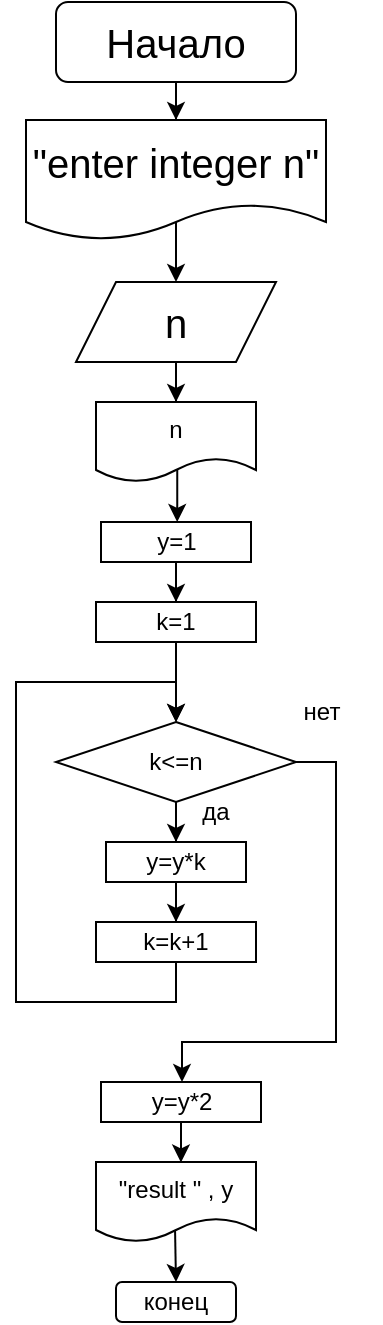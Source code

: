 <mxfile version="15.7.4" type="github">
  <diagram id="C5RBs43oDa-KdzZeNtuy" name="Page-1">
    <mxGraphModel dx="1422" dy="832" grid="1" gridSize="20" guides="1" tooltips="1" connect="1" arrows="1" fold="1" page="1" pageScale="1" pageWidth="827" pageHeight="1169" math="0" shadow="0">
      <root>
        <mxCell id="WIyWlLk6GJQsqaUBKTNV-0" />
        <mxCell id="WIyWlLk6GJQsqaUBKTNV-1" parent="WIyWlLk6GJQsqaUBKTNV-0" />
        <mxCell id="jqMBBB5dmKakG8RYjpE1-1" value="" style="edgeStyle=orthogonalEdgeStyle;rounded=0;orthogonalLoop=1;jettySize=auto;html=1;" parent="WIyWlLk6GJQsqaUBKTNV-1" source="WIyWlLk6GJQsqaUBKTNV-3" target="gnqvZzanWuQr_gzrarPM-1" edge="1">
          <mxGeometry relative="1" as="geometry" />
        </mxCell>
        <mxCell id="WIyWlLk6GJQsqaUBKTNV-3" value="&lt;font style=&quot;font-size: 20px&quot;&gt;Начало&lt;/font&gt;" style="rounded=1;whiteSpace=wrap;html=1;fontSize=12;glass=0;strokeWidth=1;shadow=0;" parent="WIyWlLk6GJQsqaUBKTNV-1" vertex="1">
          <mxGeometry x="160" y="80" width="120" height="40" as="geometry" />
        </mxCell>
        <mxCell id="jqMBBB5dmKakG8RYjpE1-4" value="" style="edgeStyle=orthogonalEdgeStyle;rounded=0;orthogonalLoop=1;jettySize=auto;html=1;" parent="WIyWlLk6GJQsqaUBKTNV-1" source="gnqvZzanWuQr_gzrarPM-0" target="jqMBBB5dmKakG8RYjpE1-3" edge="1">
          <mxGeometry relative="1" as="geometry" />
        </mxCell>
        <mxCell id="gnqvZzanWuQr_gzrarPM-0" value="&lt;span style=&quot;font-size: 20px&quot;&gt;n&lt;/span&gt;" style="shape=parallelogram;perimeter=parallelogramPerimeter;whiteSpace=wrap;html=1;fixedSize=1;" parent="WIyWlLk6GJQsqaUBKTNV-1" vertex="1">
          <mxGeometry x="170" y="220" width="100" height="40" as="geometry" />
        </mxCell>
        <mxCell id="jqMBBB5dmKakG8RYjpE1-2" value="" style="edgeStyle=orthogonalEdgeStyle;rounded=0;orthogonalLoop=1;jettySize=auto;html=1;exitX=0.5;exitY=0.667;exitDx=0;exitDy=0;exitPerimeter=0;" parent="WIyWlLk6GJQsqaUBKTNV-1" source="gnqvZzanWuQr_gzrarPM-1" target="gnqvZzanWuQr_gzrarPM-0" edge="1">
          <mxGeometry relative="1" as="geometry" />
        </mxCell>
        <mxCell id="gnqvZzanWuQr_gzrarPM-1" value="&lt;font style=&quot;font-size: 20px&quot;&gt;&quot;enter integer n&quot;&lt;/font&gt;" style="shape=document;whiteSpace=wrap;html=1;boundedLbl=1;" parent="WIyWlLk6GJQsqaUBKTNV-1" vertex="1">
          <mxGeometry x="145" y="139" width="150" height="60" as="geometry" />
        </mxCell>
        <mxCell id="jqMBBB5dmKakG8RYjpE1-6" value="" style="edgeStyle=orthogonalEdgeStyle;rounded=0;orthogonalLoop=1;jettySize=auto;html=1;exitX=0.508;exitY=0.825;exitDx=0;exitDy=0;exitPerimeter=0;" parent="WIyWlLk6GJQsqaUBKTNV-1" source="jqMBBB5dmKakG8RYjpE1-3" target="jqMBBB5dmKakG8RYjpE1-5" edge="1">
          <mxGeometry relative="1" as="geometry" />
        </mxCell>
        <mxCell id="jqMBBB5dmKakG8RYjpE1-3" value="n" style="shape=document;whiteSpace=wrap;html=1;boundedLbl=1;" parent="WIyWlLk6GJQsqaUBKTNV-1" vertex="1">
          <mxGeometry x="180" y="280" width="80" height="40" as="geometry" />
        </mxCell>
        <mxCell id="jqMBBB5dmKakG8RYjpE1-10" value="" style="edgeStyle=orthogonalEdgeStyle;rounded=0;orthogonalLoop=1;jettySize=auto;html=1;" parent="WIyWlLk6GJQsqaUBKTNV-1" source="jqMBBB5dmKakG8RYjpE1-5" target="jqMBBB5dmKakG8RYjpE1-9" edge="1">
          <mxGeometry relative="1" as="geometry" />
        </mxCell>
        <mxCell id="jqMBBB5dmKakG8RYjpE1-5" value="y=1" style="rounded=0;whiteSpace=wrap;html=1;" parent="WIyWlLk6GJQsqaUBKTNV-1" vertex="1">
          <mxGeometry x="182.5" y="340" width="75" height="20" as="geometry" />
        </mxCell>
        <mxCell id="jqMBBB5dmKakG8RYjpE1-12" value="" style="edgeStyle=orthogonalEdgeStyle;rounded=0;orthogonalLoop=1;jettySize=auto;html=1;" parent="WIyWlLk6GJQsqaUBKTNV-1" source="jqMBBB5dmKakG8RYjpE1-9" target="jqMBBB5dmKakG8RYjpE1-11" edge="1">
          <mxGeometry relative="1" as="geometry" />
        </mxCell>
        <mxCell id="jqMBBB5dmKakG8RYjpE1-9" value="k=1" style="whiteSpace=wrap;html=1;rounded=0;" parent="WIyWlLk6GJQsqaUBKTNV-1" vertex="1">
          <mxGeometry x="180" y="380" width="80" height="20" as="geometry" />
        </mxCell>
        <mxCell id="jqMBBB5dmKakG8RYjpE1-16" value="" style="edgeStyle=orthogonalEdgeStyle;rounded=0;orthogonalLoop=1;jettySize=auto;html=1;" parent="WIyWlLk6GJQsqaUBKTNV-1" source="jqMBBB5dmKakG8RYjpE1-11" target="jqMBBB5dmKakG8RYjpE1-15" edge="1">
          <mxGeometry relative="1" as="geometry" />
        </mxCell>
        <mxCell id="jqMBBB5dmKakG8RYjpE1-11" value="k&amp;lt;=n" style="rhombus;whiteSpace=wrap;html=1;rounded=0;" parent="WIyWlLk6GJQsqaUBKTNV-1" vertex="1">
          <mxGeometry x="160" y="440" width="120" height="40" as="geometry" />
        </mxCell>
        <mxCell id="jqMBBB5dmKakG8RYjpE1-18" value="" style="edgeStyle=orthogonalEdgeStyle;rounded=0;orthogonalLoop=1;jettySize=auto;html=1;" parent="WIyWlLk6GJQsqaUBKTNV-1" source="jqMBBB5dmKakG8RYjpE1-15" target="jqMBBB5dmKakG8RYjpE1-17" edge="1">
          <mxGeometry relative="1" as="geometry" />
        </mxCell>
        <mxCell id="jqMBBB5dmKakG8RYjpE1-15" value="y=y*k" style="rounded=0;whiteSpace=wrap;html=1;" parent="WIyWlLk6GJQsqaUBKTNV-1" vertex="1">
          <mxGeometry x="185" y="500" width="70" height="20" as="geometry" />
        </mxCell>
        <mxCell id="jqMBBB5dmKakG8RYjpE1-19" value="" style="edgeStyle=orthogonalEdgeStyle;rounded=0;orthogonalLoop=1;jettySize=auto;html=1;exitX=0.5;exitY=1;exitDx=0;exitDy=0;entryX=0.5;entryY=0;entryDx=0;entryDy=0;" parent="WIyWlLk6GJQsqaUBKTNV-1" source="jqMBBB5dmKakG8RYjpE1-17" edge="1" target="jqMBBB5dmKakG8RYjpE1-11">
          <mxGeometry relative="1" as="geometry">
            <mxPoint x="220" y="420" as="targetPoint" />
            <mxPoint x="220" y="620" as="sourcePoint" />
            <Array as="points">
              <mxPoint x="220" y="580" />
              <mxPoint x="140" y="580" />
              <mxPoint x="140" y="420" />
              <mxPoint x="220" y="420" />
            </Array>
          </mxGeometry>
        </mxCell>
        <mxCell id="jqMBBB5dmKakG8RYjpE1-17" value="k=k+1" style="rounded=0;whiteSpace=wrap;html=1;" parent="WIyWlLk6GJQsqaUBKTNV-1" vertex="1">
          <mxGeometry x="180" y="540" width="80" height="20" as="geometry" />
        </mxCell>
        <mxCell id="jqMBBB5dmKakG8RYjpE1-23" value="да" style="text;html=1;strokeColor=none;fillColor=none;align=center;verticalAlign=middle;whiteSpace=wrap;rounded=0;" parent="WIyWlLk6GJQsqaUBKTNV-1" vertex="1">
          <mxGeometry x="210" y="470" width="60" height="30" as="geometry" />
        </mxCell>
        <mxCell id="jqMBBB5dmKakG8RYjpE1-25" value="нет" style="text;html=1;strokeColor=none;fillColor=none;align=center;verticalAlign=middle;whiteSpace=wrap;rounded=0;" parent="WIyWlLk6GJQsqaUBKTNV-1" vertex="1">
          <mxGeometry x="262.5" y="420" width="60" height="30" as="geometry" />
        </mxCell>
        <mxCell id="jqMBBB5dmKakG8RYjpE1-31" value="" style="edgeStyle=orthogonalEdgeStyle;rounded=0;orthogonalLoop=1;jettySize=auto;html=1;exitX=0.494;exitY=0.843;exitDx=0;exitDy=0;exitPerimeter=0;" parent="WIyWlLk6GJQsqaUBKTNV-1" source="jqMBBB5dmKakG8RYjpE1-27" edge="1">
          <mxGeometry relative="1" as="geometry">
            <mxPoint x="220" y="720" as="targetPoint" />
          </mxGeometry>
        </mxCell>
        <mxCell id="jqMBBB5dmKakG8RYjpE1-27" value="&quot;result &quot; , y" style="shape=document;whiteSpace=wrap;html=1;boundedLbl=1;" parent="WIyWlLk6GJQsqaUBKTNV-1" vertex="1">
          <mxGeometry x="180" y="660" width="80" height="40" as="geometry" />
        </mxCell>
        <mxCell id="jqMBBB5dmKakG8RYjpE1-30" value="конец" style="rounded=1;whiteSpace=wrap;html=1;" parent="WIyWlLk6GJQsqaUBKTNV-1" vertex="1">
          <mxGeometry x="190" y="720" width="60" height="20" as="geometry" />
        </mxCell>
        <mxCell id="jx9ffOYZ1O-TRfDwBdYd-2" value="" style="edgeStyle=orthogonalEdgeStyle;rounded=0;orthogonalLoop=1;jettySize=auto;html=1;exitX=0.5;exitY=1;exitDx=0;exitDy=0;entryX=0.531;entryY=0.006;entryDx=0;entryDy=0;entryPerimeter=0;" edge="1" parent="WIyWlLk6GJQsqaUBKTNV-1" source="jqMBBB5dmKakG8RYjpE1-21" target="jqMBBB5dmKakG8RYjpE1-27">
          <mxGeometry relative="1" as="geometry">
            <mxPoint x="280" y="660" as="targetPoint" />
          </mxGeometry>
        </mxCell>
        <mxCell id="jqMBBB5dmKakG8RYjpE1-21" value="y=y*2" style="whiteSpace=wrap;html=1;rounded=0;" parent="WIyWlLk6GJQsqaUBKTNV-1" vertex="1">
          <mxGeometry x="182.5" y="620" width="80" height="20" as="geometry" />
        </mxCell>
        <mxCell id="ZqPdpS3cSUywaaMT1Rlg-1" value="" style="endArrow=classic;html=1;rounded=0;edgeStyle=orthogonalEdgeStyle;exitX=1;exitY=0.5;exitDx=0;exitDy=0;entryX=0.5;entryY=0;entryDx=0;entryDy=0;" parent="WIyWlLk6GJQsqaUBKTNV-1" target="jqMBBB5dmKakG8RYjpE1-21" edge="1" source="jqMBBB5dmKakG8RYjpE1-11">
          <mxGeometry width="50" height="50" relative="1" as="geometry">
            <mxPoint x="380" y="460" as="sourcePoint" />
            <mxPoint x="320" y="620" as="targetPoint" />
            <Array as="points">
              <mxPoint x="300" y="460" />
              <mxPoint x="300" y="600" />
              <mxPoint x="223" y="600" />
              <mxPoint x="223" y="620" />
            </Array>
          </mxGeometry>
        </mxCell>
      </root>
    </mxGraphModel>
  </diagram>
</mxfile>
